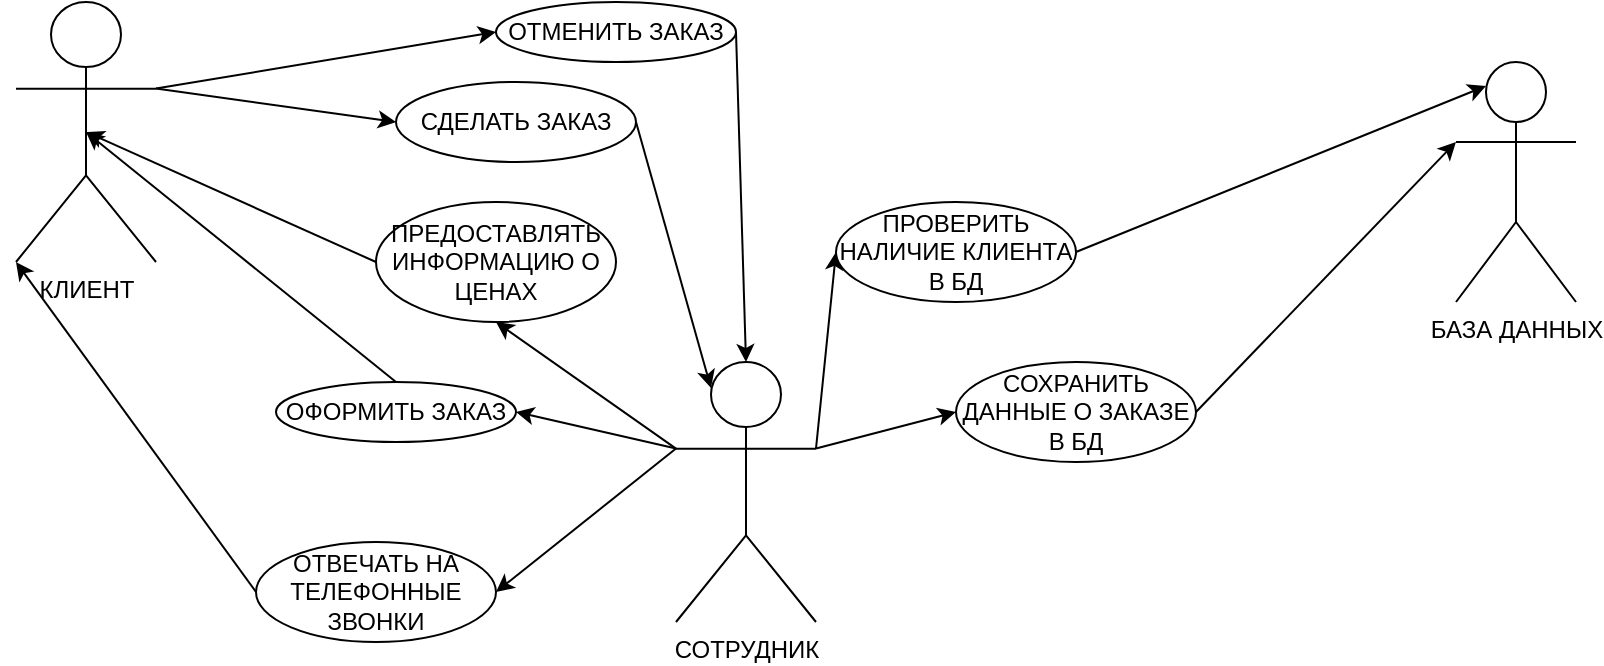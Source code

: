 <mxfile version="20.3.0" type="device"><diagram id="2iYLq0Dggv0NIWiBAki9" name="Страница 1"><mxGraphModel dx="1014" dy="529" grid="1" gridSize="10" guides="1" tooltips="1" connect="1" arrows="1" fold="1" page="1" pageScale="1" pageWidth="827" pageHeight="1169" math="0" shadow="0"><root><mxCell id="0"/><mxCell id="1" parent="0"/><mxCell id="jbUFYkAes-MOELYwOI_t-1" value="КЛИЕНТ" style="shape=umlActor;verticalLabelPosition=bottom;verticalAlign=top;html=1;outlineConnect=0;" vertex="1" parent="1"><mxGeometry x="10" width="70" height="130" as="geometry"/></mxCell><mxCell id="jbUFYkAes-MOELYwOI_t-2" value="СОТРУДНИК" style="shape=umlActor;verticalLabelPosition=bottom;verticalAlign=top;html=1;outlineConnect=0;" vertex="1" parent="1"><mxGeometry x="340" y="180" width="70" height="130" as="geometry"/></mxCell><mxCell id="jbUFYkAes-MOELYwOI_t-7" value="БАЗА ДАННЫХ" style="shape=umlActor;verticalLabelPosition=bottom;verticalAlign=top;html=1;outlineConnect=0;" vertex="1" parent="1"><mxGeometry x="730" y="30" width="60" height="120" as="geometry"/></mxCell><mxCell id="jbUFYkAes-MOELYwOI_t-8" value="СДЕЛАТЬ ЗАКАЗ" style="ellipse;whiteSpace=wrap;html=1;" vertex="1" parent="1"><mxGeometry x="200" y="40" width="120" height="40" as="geometry"/></mxCell><mxCell id="jbUFYkAes-MOELYwOI_t-16" value="" style="endArrow=classic;html=1;rounded=0;exitX=1;exitY=0.5;exitDx=0;exitDy=0;entryX=0.25;entryY=0.1;entryDx=0;entryDy=0;entryPerimeter=0;" edge="1" parent="1" source="jbUFYkAes-MOELYwOI_t-8" target="jbUFYkAes-MOELYwOI_t-2"><mxGeometry width="50" height="50" relative="1" as="geometry"><mxPoint x="390" y="260" as="sourcePoint"/><mxPoint x="300" y="170" as="targetPoint"/></mxGeometry></mxCell><mxCell id="jbUFYkAes-MOELYwOI_t-18" value="ОТВЕЧАТЬ НА ТЕЛЕФОННЫЕ ЗВОНКИ" style="ellipse;whiteSpace=wrap;html=1;" vertex="1" parent="1"><mxGeometry x="130" y="270" width="120" height="50" as="geometry"/></mxCell><mxCell id="jbUFYkAes-MOELYwOI_t-19" value="" style="endArrow=classic;html=1;rounded=0;entryX=1;entryY=0.5;entryDx=0;entryDy=0;exitX=0;exitY=0.333;exitDx=0;exitDy=0;exitPerimeter=0;" edge="1" parent="1" source="jbUFYkAes-MOELYwOI_t-2" target="jbUFYkAes-MOELYwOI_t-18"><mxGeometry width="50" height="50" relative="1" as="geometry"><mxPoint x="300" y="170" as="sourcePoint"/><mxPoint x="440" y="190" as="targetPoint"/></mxGeometry></mxCell><mxCell id="jbUFYkAes-MOELYwOI_t-22" value="ПРЕДОСТАВЛЯТЬ ИНФОРМАЦИЮ О ЦЕНАХ" style="ellipse;whiteSpace=wrap;html=1;" vertex="1" parent="1"><mxGeometry x="190" y="100" width="120" height="60" as="geometry"/></mxCell><mxCell id="jbUFYkAes-MOELYwOI_t-23" value="" style="endArrow=classic;html=1;rounded=0;entryX=0;entryY=0.5;entryDx=0;entryDy=0;exitX=1;exitY=0.333;exitDx=0;exitDy=0;exitPerimeter=0;" edge="1" parent="1" source="jbUFYkAes-MOELYwOI_t-1" target="jbUFYkAes-MOELYwOI_t-8"><mxGeometry width="50" height="50" relative="1" as="geometry"><mxPoint x="390" y="230" as="sourcePoint"/><mxPoint x="440" y="180" as="targetPoint"/></mxGeometry></mxCell><mxCell id="jbUFYkAes-MOELYwOI_t-24" value="ОТМЕНИТЬ ЗАКАЗ" style="ellipse;whiteSpace=wrap;html=1;" vertex="1" parent="1"><mxGeometry x="250" width="120" height="30" as="geometry"/></mxCell><mxCell id="jbUFYkAes-MOELYwOI_t-25" value="" style="endArrow=classic;html=1;rounded=0;entryX=0;entryY=0.5;entryDx=0;entryDy=0;exitX=1;exitY=0.333;exitDx=0;exitDy=0;exitPerimeter=0;" edge="1" parent="1" source="jbUFYkAes-MOELYwOI_t-1" target="jbUFYkAes-MOELYwOI_t-24"><mxGeometry width="50" height="50" relative="1" as="geometry"><mxPoint x="50" y="230" as="sourcePoint"/><mxPoint x="100" y="180" as="targetPoint"/></mxGeometry></mxCell><mxCell id="jbUFYkAes-MOELYwOI_t-26" value="" style="endArrow=classic;html=1;rounded=0;entryX=0.5;entryY=0;entryDx=0;entryDy=0;entryPerimeter=0;exitX=1;exitY=0.5;exitDx=0;exitDy=0;" edge="1" parent="1" source="jbUFYkAes-MOELYwOI_t-24" target="jbUFYkAes-MOELYwOI_t-2"><mxGeometry width="50" height="50" relative="1" as="geometry"><mxPoint x="390" y="230" as="sourcePoint"/><mxPoint x="440" y="180" as="targetPoint"/></mxGeometry></mxCell><mxCell id="jbUFYkAes-MOELYwOI_t-27" value="" style="endArrow=classic;html=1;rounded=0;exitX=0;exitY=0.333;exitDx=0;exitDy=0;entryX=0.5;entryY=1;entryDx=0;entryDy=0;exitPerimeter=0;" edge="1" parent="1" source="jbUFYkAes-MOELYwOI_t-2" target="jbUFYkAes-MOELYwOI_t-22"><mxGeometry width="50" height="50" relative="1" as="geometry"><mxPoint x="390" y="230" as="sourcePoint"/><mxPoint x="440" y="180" as="targetPoint"/></mxGeometry></mxCell><mxCell id="jbUFYkAes-MOELYwOI_t-28" value="" style="endArrow=classic;html=1;rounded=0;exitX=0;exitY=0.5;exitDx=0;exitDy=0;entryX=0.5;entryY=0.5;entryDx=0;entryDy=0;entryPerimeter=0;" edge="1" parent="1" source="jbUFYkAes-MOELYwOI_t-22" target="jbUFYkAes-MOELYwOI_t-1"><mxGeometry width="50" height="50" relative="1" as="geometry"><mxPoint x="390" y="230" as="sourcePoint"/><mxPoint x="440" y="180" as="targetPoint"/></mxGeometry></mxCell><mxCell id="jbUFYkAes-MOELYwOI_t-29" value="" style="endArrow=classic;html=1;rounded=0;entryX=0.5;entryY=0.5;entryDx=0;entryDy=0;entryPerimeter=0;exitX=0.5;exitY=0;exitDx=0;exitDy=0;" edge="1" parent="1" source="jbUFYkAes-MOELYwOI_t-30" target="jbUFYkAes-MOELYwOI_t-1"><mxGeometry width="50" height="50" relative="1" as="geometry"><mxPoint x="170" y="220" as="sourcePoint"/><mxPoint x="440" y="180" as="targetPoint"/></mxGeometry></mxCell><mxCell id="jbUFYkAes-MOELYwOI_t-30" value="ОФОРМИТЬ ЗАКАЗ" style="ellipse;whiteSpace=wrap;html=1;" vertex="1" parent="1"><mxGeometry x="140" y="190" width="120" height="30" as="geometry"/></mxCell><mxCell id="jbUFYkAes-MOELYwOI_t-31" value="" style="endArrow=classic;html=1;rounded=0;entryX=1;entryY=0.5;entryDx=0;entryDy=0;exitX=0;exitY=0.333;exitDx=0;exitDy=0;exitPerimeter=0;" edge="1" parent="1" source="jbUFYkAes-MOELYwOI_t-2" target="jbUFYkAes-MOELYwOI_t-30"><mxGeometry width="50" height="50" relative="1" as="geometry"><mxPoint x="390" y="230" as="sourcePoint"/><mxPoint x="440" y="180" as="targetPoint"/></mxGeometry></mxCell><mxCell id="jbUFYkAes-MOELYwOI_t-32" value="" style="endArrow=classic;html=1;rounded=0;exitX=1;exitY=0.333;exitDx=0;exitDy=0;exitPerimeter=0;entryX=0;entryY=0.5;entryDx=0;entryDy=0;" edge="1" parent="1" source="jbUFYkAes-MOELYwOI_t-2" target="jbUFYkAes-MOELYwOI_t-33"><mxGeometry width="50" height="50" relative="1" as="geometry"><mxPoint x="390" y="230" as="sourcePoint"/><mxPoint x="440" y="190" as="targetPoint"/></mxGeometry></mxCell><mxCell id="jbUFYkAes-MOELYwOI_t-33" value="ПРОВЕРИТЬ НАЛИЧИЕ КЛИЕНТА В БД" style="ellipse;whiteSpace=wrap;html=1;" vertex="1" parent="1"><mxGeometry x="420" y="100" width="120" height="50" as="geometry"/></mxCell><mxCell id="jbUFYkAes-MOELYwOI_t-35" value="" style="endArrow=classic;html=1;rounded=0;exitX=1;exitY=0.333;exitDx=0;exitDy=0;entryX=0;entryY=0.5;entryDx=0;entryDy=0;exitPerimeter=0;" edge="1" parent="1" source="jbUFYkAes-MOELYwOI_t-2" target="jbUFYkAes-MOELYwOI_t-36"><mxGeometry width="50" height="50" relative="1" as="geometry"><mxPoint x="390" y="210" as="sourcePoint"/><mxPoint x="530" y="180" as="targetPoint"/></mxGeometry></mxCell><mxCell id="jbUFYkAes-MOELYwOI_t-36" value="СОХРАНИТЬ ДАННЫЕ О ЗАКАЗЕ В БД" style="ellipse;whiteSpace=wrap;html=1;" vertex="1" parent="1"><mxGeometry x="480" y="180" width="120" height="50" as="geometry"/></mxCell><mxCell id="jbUFYkAes-MOELYwOI_t-37" value="" style="endArrow=classic;html=1;rounded=0;entryX=0;entryY=0.333;entryDx=0;entryDy=0;entryPerimeter=0;exitX=1;exitY=0.5;exitDx=0;exitDy=0;" edge="1" parent="1" source="jbUFYkAes-MOELYwOI_t-36" target="jbUFYkAes-MOELYwOI_t-7"><mxGeometry width="50" height="50" relative="1" as="geometry"><mxPoint x="390" y="200" as="sourcePoint"/><mxPoint x="440" y="150" as="targetPoint"/></mxGeometry></mxCell><mxCell id="jbUFYkAes-MOELYwOI_t-38" value="" style="endArrow=classic;html=1;rounded=0;entryX=0.25;entryY=0.1;entryDx=0;entryDy=0;entryPerimeter=0;exitX=1;exitY=0.5;exitDx=0;exitDy=0;" edge="1" parent="1" source="jbUFYkAes-MOELYwOI_t-33" target="jbUFYkAes-MOELYwOI_t-7"><mxGeometry width="50" height="50" relative="1" as="geometry"><mxPoint x="390" y="200" as="sourcePoint"/><mxPoint x="440" y="150" as="targetPoint"/></mxGeometry></mxCell><mxCell id="jbUFYkAes-MOELYwOI_t-39" value="" style="endArrow=classic;html=1;rounded=0;exitX=0;exitY=0.5;exitDx=0;exitDy=0;entryX=0;entryY=1;entryDx=0;entryDy=0;entryPerimeter=0;" edge="1" parent="1" source="jbUFYkAes-MOELYwOI_t-18" target="jbUFYkAes-MOELYwOI_t-1"><mxGeometry width="50" height="50" relative="1" as="geometry"><mxPoint x="30" y="260" as="sourcePoint"/><mxPoint x="80" y="210" as="targetPoint"/></mxGeometry></mxCell></root></mxGraphModel></diagram></mxfile>